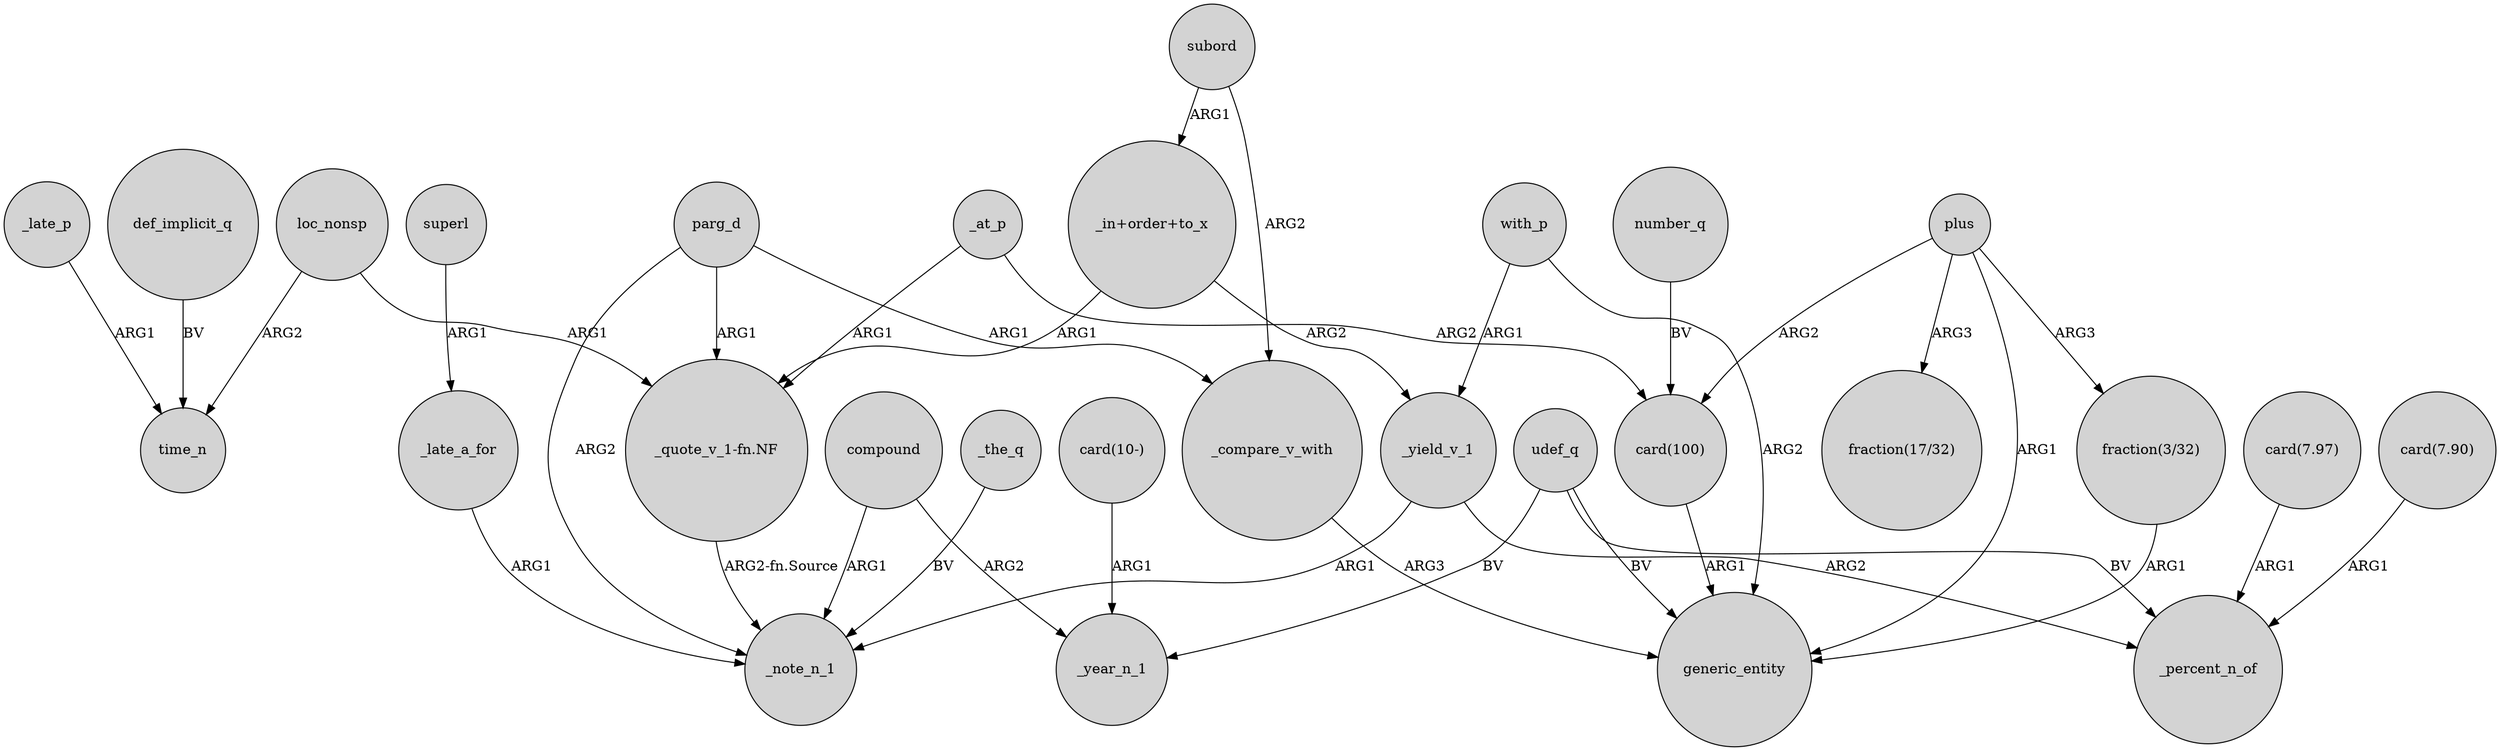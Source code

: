 digraph {
	node [shape=circle style=filled]
	_late_p -> time_n [label=ARG1]
	udef_q -> generic_entity [label=BV]
	_late_a_for -> _note_n_1 [label=ARG1]
	compound -> _note_n_1 [label=ARG1]
	subord -> "_in+order+to_x" [label=ARG1]
	"card(100)" -> generic_entity [label=ARG1]
	superl -> _late_a_for [label=ARG1]
	plus -> "card(100)" [label=ARG2]
	parg_d -> _compare_v_with [label=ARG1]
	loc_nonsp -> "_quote_v_1-fn.NF" [label=ARG1]
	_at_p -> "_quote_v_1-fn.NF" [label=ARG1]
	_yield_v_1 -> _note_n_1 [label=ARG1]
	_the_q -> _note_n_1 [label=BV]
	loc_nonsp -> time_n [label=ARG2]
	"card(10-)" -> _year_n_1 [label=ARG1]
	parg_d -> "_quote_v_1-fn.NF" [label=ARG1]
	"_in+order+to_x" -> "_quote_v_1-fn.NF" [label=ARG1]
	"_quote_v_1-fn.NF" -> _note_n_1 [label="ARG2-fn.Source"]
	number_q -> "card(100)" [label=BV]
	"fraction(3/32)" -> generic_entity [label=ARG1]
	"_in+order+to_x" -> _yield_v_1 [label=ARG2]
	"card(7.90)" -> _percent_n_of [label=ARG1]
	plus -> "fraction(17/32)" [label=ARG3]
	"card(7.97)" -> _percent_n_of [label=ARG1]
	_yield_v_1 -> _percent_n_of [label=ARG2]
	with_p -> _yield_v_1 [label=ARG1]
	with_p -> generic_entity [label=ARG2]
	subord -> _compare_v_with [label=ARG2]
	_compare_v_with -> generic_entity [label=ARG3]
	udef_q -> _year_n_1 [label=BV]
	parg_d -> _note_n_1 [label=ARG2]
	udef_q -> _percent_n_of [label=BV]
	_at_p -> "card(100)" [label=ARG2]
	compound -> _year_n_1 [label=ARG2]
	def_implicit_q -> time_n [label=BV]
	plus -> "fraction(3/32)" [label=ARG3]
	plus -> generic_entity [label=ARG1]
}
